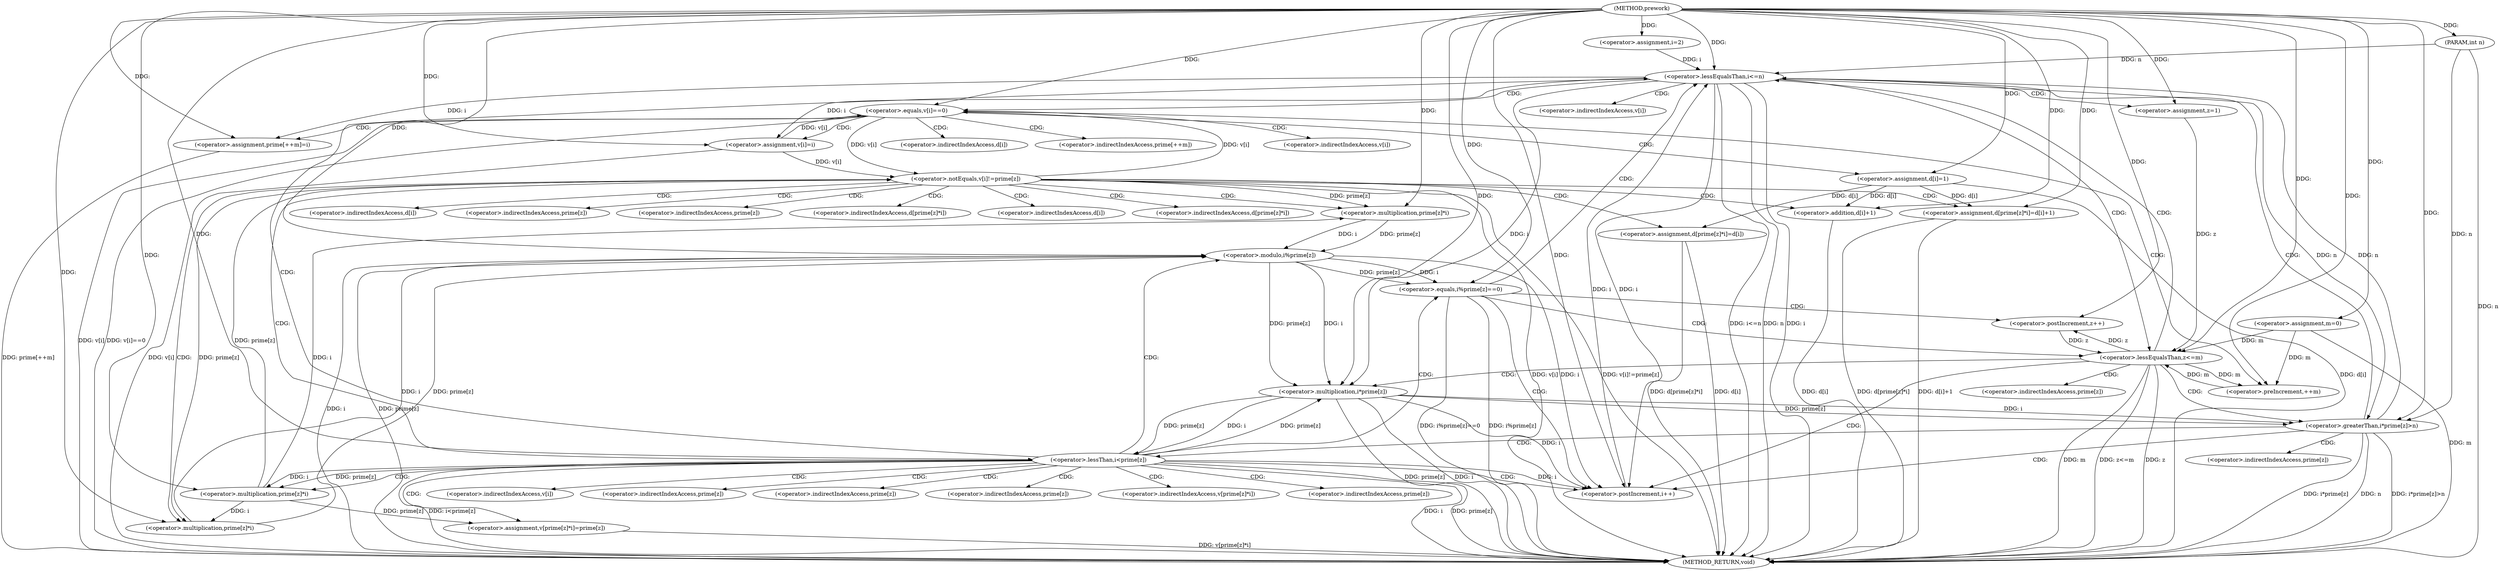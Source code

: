 digraph "prework" {  
"1000101" [label = "(METHOD,prework)" ]
"1000224" [label = "(METHOD_RETURN,void)" ]
"1000102" [label = "(PARAM,int n)" ]
"1000105" [label = "(<operator>.assignment,m=0)" ]
"1000110" [label = "(<operator>.assignment,i=2)" ]
"1000113" [label = "(<operator>.lessEqualsThan,i<=n)" ]
"1000116" [label = "(<operator>.postIncrement,i++)" ]
"1000120" [label = "(<operator>.equals,v[i]==0)" ]
"1000144" [label = "(<operator>.assignment,z=1)" ]
"1000147" [label = "(<operator>.lessEqualsThan,z<=m)" ]
"1000150" [label = "(<operator>.postIncrement,z++)" ]
"1000126" [label = "(<operator>.assignment,v[i]=i)" ]
"1000131" [label = "(<operator>.assignment,d[i]=1)" ]
"1000136" [label = "(<operator>.assignment,prime[++m]=i)" ]
"1000169" [label = "(<operator>.assignment,v[prime[z]*i]=prime[z])" ]
"1000154" [label = "(<operator>.greaterThan,i*prime[z]>n)" ]
"1000163" [label = "(<operator>.lessThan,i<prime[z])" ]
"1000181" [label = "(<operator>.notEquals,v[i]!=prime[z])" ]
"1000216" [label = "(<operator>.equals,i%prime[z]==0)" ]
"1000189" [label = "(<operator>.assignment,d[prime[z]*i]=d[i]+1)" ]
"1000139" [label = "(<operator>.preIncrement,++m)" ]
"1000155" [label = "(<operator>.multiplication,i*prime[z])" ]
"1000172" [label = "(<operator>.multiplication,prime[z]*i)" ]
"1000204" [label = "(<operator>.assignment,d[prime[z]*i]=d[i])" ]
"1000217" [label = "(<operator>.modulo,i%prime[z])" ]
"1000197" [label = "(<operator>.addition,d[i]+1)" ]
"1000192" [label = "(<operator>.multiplication,prime[z]*i)" ]
"1000207" [label = "(<operator>.multiplication,prime[z]*i)" ]
"1000121" [label = "(<operator>.indirectIndexAccess,v[i])" ]
"1000127" [label = "(<operator>.indirectIndexAccess,v[i])" ]
"1000132" [label = "(<operator>.indirectIndexAccess,d[i])" ]
"1000137" [label = "(<operator>.indirectIndexAccess,prime[++m])" ]
"1000170" [label = "(<operator>.indirectIndexAccess,v[prime[z]*i])" ]
"1000177" [label = "(<operator>.indirectIndexAccess,prime[z])" ]
"1000165" [label = "(<operator>.indirectIndexAccess,prime[z])" ]
"1000182" [label = "(<operator>.indirectIndexAccess,v[i])" ]
"1000185" [label = "(<operator>.indirectIndexAccess,prime[z])" ]
"1000157" [label = "(<operator>.indirectIndexAccess,prime[z])" ]
"1000173" [label = "(<operator>.indirectIndexAccess,prime[z])" ]
"1000190" [label = "(<operator>.indirectIndexAccess,d[prime[z]*i])" ]
"1000219" [label = "(<operator>.indirectIndexAccess,prime[z])" ]
"1000198" [label = "(<operator>.indirectIndexAccess,d[i])" ]
"1000205" [label = "(<operator>.indirectIndexAccess,d[prime[z]*i])" ]
"1000212" [label = "(<operator>.indirectIndexAccess,d[i])" ]
"1000193" [label = "(<operator>.indirectIndexAccess,prime[z])" ]
"1000208" [label = "(<operator>.indirectIndexAccess,prime[z])" ]
  "1000102" -> "1000224"  [ label = "DDG: n"] 
  "1000105" -> "1000224"  [ label = "DDG: m"] 
  "1000113" -> "1000224"  [ label = "DDG: i"] 
  "1000113" -> "1000224"  [ label = "DDG: n"] 
  "1000113" -> "1000224"  [ label = "DDG: i<=n"] 
  "1000120" -> "1000224"  [ label = "DDG: v[i]"] 
  "1000120" -> "1000224"  [ label = "DDG: v[i]==0"] 
  "1000126" -> "1000224"  [ label = "DDG: v[i]"] 
  "1000131" -> "1000224"  [ label = "DDG: d[i]"] 
  "1000136" -> "1000224"  [ label = "DDG: prime[++m]"] 
  "1000147" -> "1000224"  [ label = "DDG: z"] 
  "1000147" -> "1000224"  [ label = "DDG: m"] 
  "1000147" -> "1000224"  [ label = "DDG: z<=m"] 
  "1000155" -> "1000224"  [ label = "DDG: i"] 
  "1000155" -> "1000224"  [ label = "DDG: prime[z]"] 
  "1000154" -> "1000224"  [ label = "DDG: i*prime[z]"] 
  "1000154" -> "1000224"  [ label = "DDG: n"] 
  "1000154" -> "1000224"  [ label = "DDG: i*prime[z]>n"] 
  "1000163" -> "1000224"  [ label = "DDG: i"] 
  "1000163" -> "1000224"  [ label = "DDG: prime[z]"] 
  "1000163" -> "1000224"  [ label = "DDG: i<prime[z]"] 
  "1000169" -> "1000224"  [ label = "DDG: v[prime[z]*i]"] 
  "1000181" -> "1000224"  [ label = "DDG: v[i]"] 
  "1000181" -> "1000224"  [ label = "DDG: v[i]!=prime[z]"] 
  "1000204" -> "1000224"  [ label = "DDG: d[prime[z]*i]"] 
  "1000204" -> "1000224"  [ label = "DDG: d[i]"] 
  "1000189" -> "1000224"  [ label = "DDG: d[prime[z]*i]"] 
  "1000197" -> "1000224"  [ label = "DDG: d[i]"] 
  "1000189" -> "1000224"  [ label = "DDG: d[i]+1"] 
  "1000217" -> "1000224"  [ label = "DDG: i"] 
  "1000217" -> "1000224"  [ label = "DDG: prime[z]"] 
  "1000216" -> "1000224"  [ label = "DDG: i%prime[z]"] 
  "1000216" -> "1000224"  [ label = "DDG: i%prime[z]==0"] 
  "1000101" -> "1000102"  [ label = "DDG: "] 
  "1000101" -> "1000105"  [ label = "DDG: "] 
  "1000101" -> "1000110"  [ label = "DDG: "] 
  "1000110" -> "1000113"  [ label = "DDG: i"] 
  "1000116" -> "1000113"  [ label = "DDG: i"] 
  "1000101" -> "1000113"  [ label = "DDG: "] 
  "1000154" -> "1000113"  [ label = "DDG: n"] 
  "1000102" -> "1000113"  [ label = "DDG: n"] 
  "1000113" -> "1000116"  [ label = "DDG: i"] 
  "1000155" -> "1000116"  [ label = "DDG: i"] 
  "1000163" -> "1000116"  [ label = "DDG: i"] 
  "1000217" -> "1000116"  [ label = "DDG: i"] 
  "1000101" -> "1000116"  [ label = "DDG: "] 
  "1000101" -> "1000144"  [ label = "DDG: "] 
  "1000126" -> "1000120"  [ label = "DDG: v[i]"] 
  "1000181" -> "1000120"  [ label = "DDG: v[i]"] 
  "1000101" -> "1000120"  [ label = "DDG: "] 
  "1000113" -> "1000126"  [ label = "DDG: i"] 
  "1000101" -> "1000126"  [ label = "DDG: "] 
  "1000101" -> "1000131"  [ label = "DDG: "] 
  "1000101" -> "1000136"  [ label = "DDG: "] 
  "1000113" -> "1000136"  [ label = "DDG: i"] 
  "1000144" -> "1000147"  [ label = "DDG: z"] 
  "1000150" -> "1000147"  [ label = "DDG: z"] 
  "1000101" -> "1000147"  [ label = "DDG: "] 
  "1000105" -> "1000147"  [ label = "DDG: m"] 
  "1000139" -> "1000147"  [ label = "DDG: m"] 
  "1000147" -> "1000150"  [ label = "DDG: z"] 
  "1000101" -> "1000150"  [ label = "DDG: "] 
  "1000172" -> "1000169"  [ label = "DDG: prime[z]"] 
  "1000155" -> "1000154"  [ label = "DDG: i"] 
  "1000155" -> "1000154"  [ label = "DDG: prime[z]"] 
  "1000113" -> "1000154"  [ label = "DDG: n"] 
  "1000102" -> "1000154"  [ label = "DDG: n"] 
  "1000101" -> "1000154"  [ label = "DDG: "] 
  "1000155" -> "1000163"  [ label = "DDG: i"] 
  "1000101" -> "1000163"  [ label = "DDG: "] 
  "1000155" -> "1000163"  [ label = "DDG: prime[z]"] 
  "1000120" -> "1000181"  [ label = "DDG: v[i]"] 
  "1000126" -> "1000181"  [ label = "DDG: v[i]"] 
  "1000172" -> "1000181"  [ label = "DDG: prime[z]"] 
  "1000101" -> "1000189"  [ label = "DDG: "] 
  "1000131" -> "1000189"  [ label = "DDG: d[i]"] 
  "1000217" -> "1000216"  [ label = "DDG: i"] 
  "1000217" -> "1000216"  [ label = "DDG: prime[z]"] 
  "1000101" -> "1000216"  [ label = "DDG: "] 
  "1000105" -> "1000139"  [ label = "DDG: m"] 
  "1000147" -> "1000139"  [ label = "DDG: m"] 
  "1000101" -> "1000139"  [ label = "DDG: "] 
  "1000113" -> "1000155"  [ label = "DDG: i"] 
  "1000217" -> "1000155"  [ label = "DDG: i"] 
  "1000101" -> "1000155"  [ label = "DDG: "] 
  "1000163" -> "1000155"  [ label = "DDG: prime[z]"] 
  "1000217" -> "1000155"  [ label = "DDG: prime[z]"] 
  "1000163" -> "1000172"  [ label = "DDG: prime[z]"] 
  "1000163" -> "1000172"  [ label = "DDG: i"] 
  "1000101" -> "1000172"  [ label = "DDG: "] 
  "1000131" -> "1000204"  [ label = "DDG: d[i]"] 
  "1000207" -> "1000217"  [ label = "DDG: i"] 
  "1000192" -> "1000217"  [ label = "DDG: i"] 
  "1000101" -> "1000217"  [ label = "DDG: "] 
  "1000207" -> "1000217"  [ label = "DDG: prime[z]"] 
  "1000192" -> "1000217"  [ label = "DDG: prime[z]"] 
  "1000131" -> "1000197"  [ label = "DDG: d[i]"] 
  "1000101" -> "1000197"  [ label = "DDG: "] 
  "1000181" -> "1000192"  [ label = "DDG: prime[z]"] 
  "1000172" -> "1000192"  [ label = "DDG: i"] 
  "1000101" -> "1000192"  [ label = "DDG: "] 
  "1000181" -> "1000207"  [ label = "DDG: prime[z]"] 
  "1000172" -> "1000207"  [ label = "DDG: i"] 
  "1000101" -> "1000207"  [ label = "DDG: "] 
  "1000113" -> "1000144"  [ label = "CDG: "] 
  "1000113" -> "1000120"  [ label = "CDG: "] 
  "1000113" -> "1000121"  [ label = "CDG: "] 
  "1000113" -> "1000147"  [ label = "CDG: "] 
  "1000120" -> "1000127"  [ label = "CDG: "] 
  "1000120" -> "1000139"  [ label = "CDG: "] 
  "1000120" -> "1000126"  [ label = "CDG: "] 
  "1000120" -> "1000132"  [ label = "CDG: "] 
  "1000120" -> "1000136"  [ label = "CDG: "] 
  "1000120" -> "1000131"  [ label = "CDG: "] 
  "1000120" -> "1000137"  [ label = "CDG: "] 
  "1000147" -> "1000157"  [ label = "CDG: "] 
  "1000147" -> "1000116"  [ label = "CDG: "] 
  "1000147" -> "1000154"  [ label = "CDG: "] 
  "1000147" -> "1000113"  [ label = "CDG: "] 
  "1000147" -> "1000155"  [ label = "CDG: "] 
  "1000154" -> "1000165"  [ label = "CDG: "] 
  "1000154" -> "1000163"  [ label = "CDG: "] 
  "1000154" -> "1000116"  [ label = "CDG: "] 
  "1000154" -> "1000113"  [ label = "CDG: "] 
  "1000163" -> "1000182"  [ label = "CDG: "] 
  "1000163" -> "1000216"  [ label = "CDG: "] 
  "1000163" -> "1000219"  [ label = "CDG: "] 
  "1000163" -> "1000217"  [ label = "CDG: "] 
  "1000163" -> "1000185"  [ label = "CDG: "] 
  "1000163" -> "1000172"  [ label = "CDG: "] 
  "1000163" -> "1000169"  [ label = "CDG: "] 
  "1000163" -> "1000173"  [ label = "CDG: "] 
  "1000163" -> "1000170"  [ label = "CDG: "] 
  "1000163" -> "1000177"  [ label = "CDG: "] 
  "1000163" -> "1000181"  [ label = "CDG: "] 
  "1000163" -> "1000116"  [ label = "CDG: "] 
  "1000163" -> "1000113"  [ label = "CDG: "] 
  "1000181" -> "1000208"  [ label = "CDG: "] 
  "1000181" -> "1000197"  [ label = "CDG: "] 
  "1000181" -> "1000204"  [ label = "CDG: "] 
  "1000181" -> "1000190"  [ label = "CDG: "] 
  "1000181" -> "1000192"  [ label = "CDG: "] 
  "1000181" -> "1000198"  [ label = "CDG: "] 
  "1000181" -> "1000212"  [ label = "CDG: "] 
  "1000181" -> "1000189"  [ label = "CDG: "] 
  "1000181" -> "1000207"  [ label = "CDG: "] 
  "1000181" -> "1000205"  [ label = "CDG: "] 
  "1000181" -> "1000193"  [ label = "CDG: "] 
  "1000216" -> "1000150"  [ label = "CDG: "] 
  "1000216" -> "1000147"  [ label = "CDG: "] 
  "1000216" -> "1000116"  [ label = "CDG: "] 
  "1000216" -> "1000113"  [ label = "CDG: "] 
}
